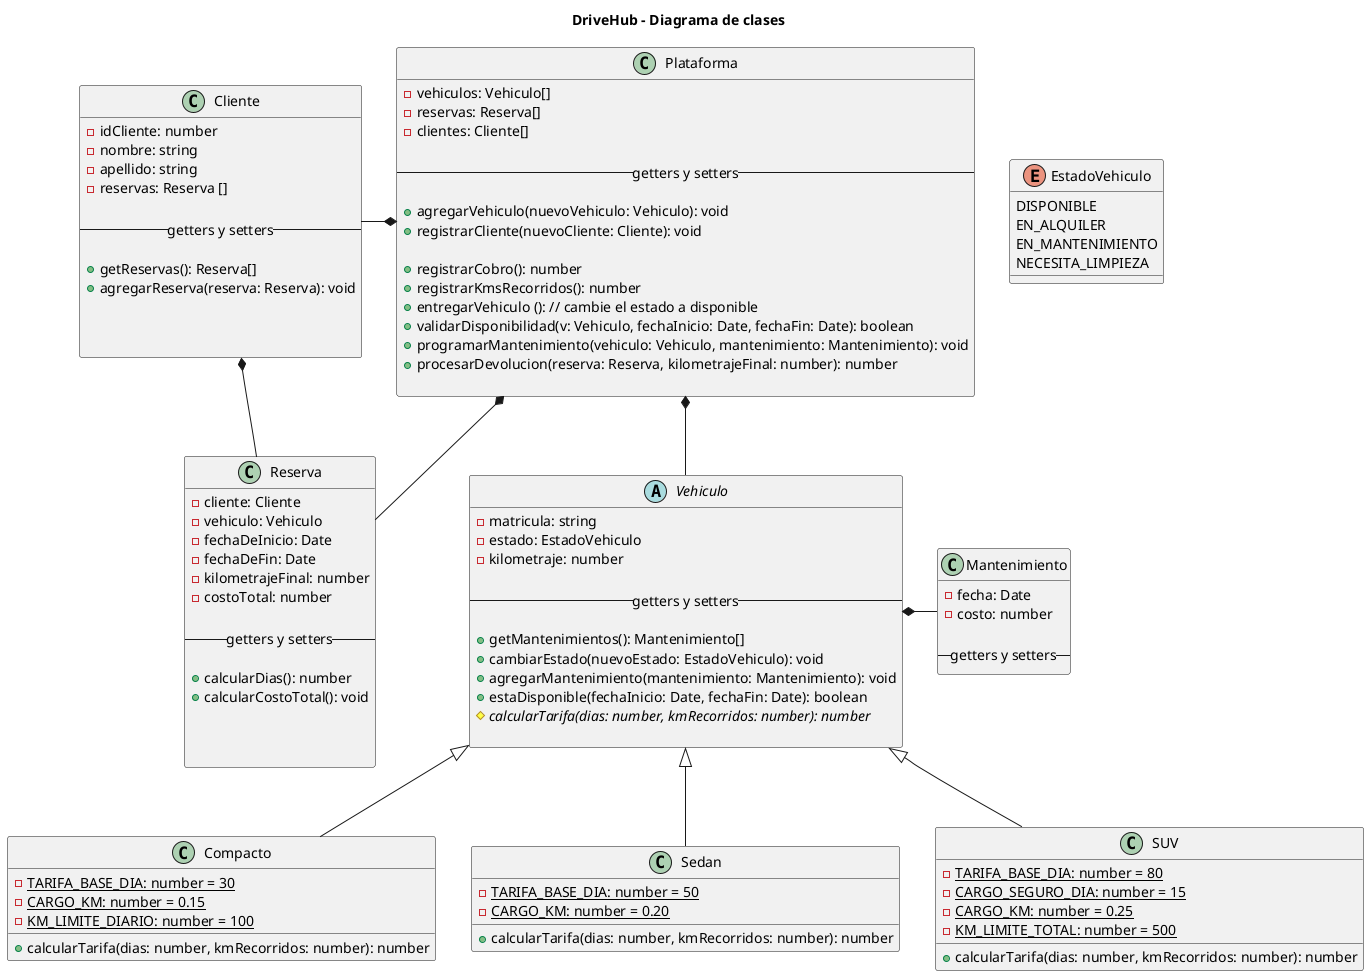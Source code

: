 @startuml

title DriveHub - Diagrama de clases

' Enumeracion de estado vehiculo
enum EstadoVehiculo {
    DISPONIBLE
    EN_ALQUILER
    EN_MANTENIMIENTO
    NECESITA_LIMPIEZA
}

abstract class Vehiculo {
    - matricula: string
    - estado: EstadoVehiculo
    - kilometraje: number
    
    -- getters y setters --

    + getMantenimientos(): Mantenimiento[]
    + cambiarEstado(nuevoEstado: EstadoVehiculo): void
    + agregarMantenimiento(mantenimiento: Mantenimiento): void
    + estaDisponible(fechaInicio: Date, fechaFin: Date): boolean
    # {abstract} calcularTarifa(dias: number, kmRecorridos: number): number
    
}

class Compacto extends Vehiculo {
    - {static} TARIFA_BASE_DIA: number = 30
    - {static} CARGO_KM: number = 0.15
    - {static} KM_LIMITE_DIARIO: number = 100 

    + calcularTarifa(dias: number, kmRecorridos: number): number        
}

class Sedan extends Vehiculo {
    - {static} TARIFA_BASE_DIA: number = 50
    - {static} CARGO_KM: number = 0.20

    + calcularTarifa(dias: number, kmRecorridos: number): number
}


class SUV extends Vehiculo {
    - {static} TARIFA_BASE_DIA: number = 80
    - {static} CARGO_SEGURO_DIA: number = 15
    - {static} CARGO_KM: number = 0.25
    - {static} KM_LIMITE_TOTAL: number = 500

    + calcularTarifa(dias: number, kmRecorridos: number): number
}


class Cliente {
    - idCliente: number
    - nombre: string
    - apellido: string
    - reservas: Reserva []

    -- getters y setters --

    + getReservas(): Reserva[]
    + agregarReserva(reserva: Reserva): void



}

class Reserva {
    - cliente: Cliente
    - vehiculo: Vehiculo
    - fechaDeInicio: Date
    - fechaDeFin: Date
    - kilometrajeFinal: number
    - costoTotal: number

    -- getters y setters --

    + calcularDias(): number
'    + calcularKilometrosRecorridos(): number
    + calcularCostoTotal(): void



}

class Mantenimiento {
    - fecha: Date
    - costo: number
    
    -- getters y setters --
}

class Plataforma {
    - vehiculos: Vehiculo[]
    - reservas: Reserva[]
    - clientes: Cliente[]

    -- getters y setters --

    + agregarVehiculo(nuevoVehiculo: Vehiculo): void
    + registrarCliente(nuevoCliente: Cliente): void

    + registrarCobro(): number
    + registrarKmsRecorridos(): number
    + entregarVehiculo (): // cambie el estado a disponible
    + validarDisponibilidad(v: Vehiculo, fechaInicio: Date, fechaFin: Date): boolean
    + programarMantenimiento(vehiculo: Vehiculo, mantenimiento: Mantenimiento): void
    + procesarDevolucion(reserva: Reserva, kilometrajeFinal: number): number

}

' Relaciones de composición
Vehiculo *-r- Mantenimiento
Cliente *-d- Reserva

Plataforma *-- Vehiculo
Plataforma *-- Reserva
Plataforma *-l- Cliente









' Notas



@enduml